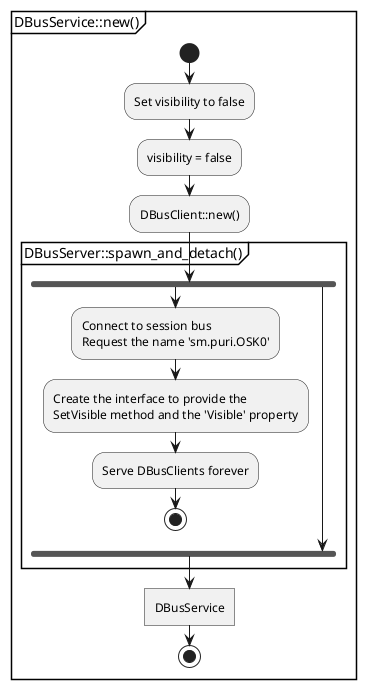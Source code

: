 @startuml dbus_service_new

partition "DBusService::new()"{
  start
  :Set visibility to false;
  :visibility = false;
  :DBusClient::new();
  partition "DBusServer::spawn_and_detach()"{
    fork
    :Connect to session bus
    Request the name 'sm.puri.OSK0';
    :Create the interface to provide the 
    SetVisible method and the 'Visible' property;
    :Serve DBusClients forever;
    stop
    fork again
    end fork
  }

  :DBusService]
  stop
}
@enduml